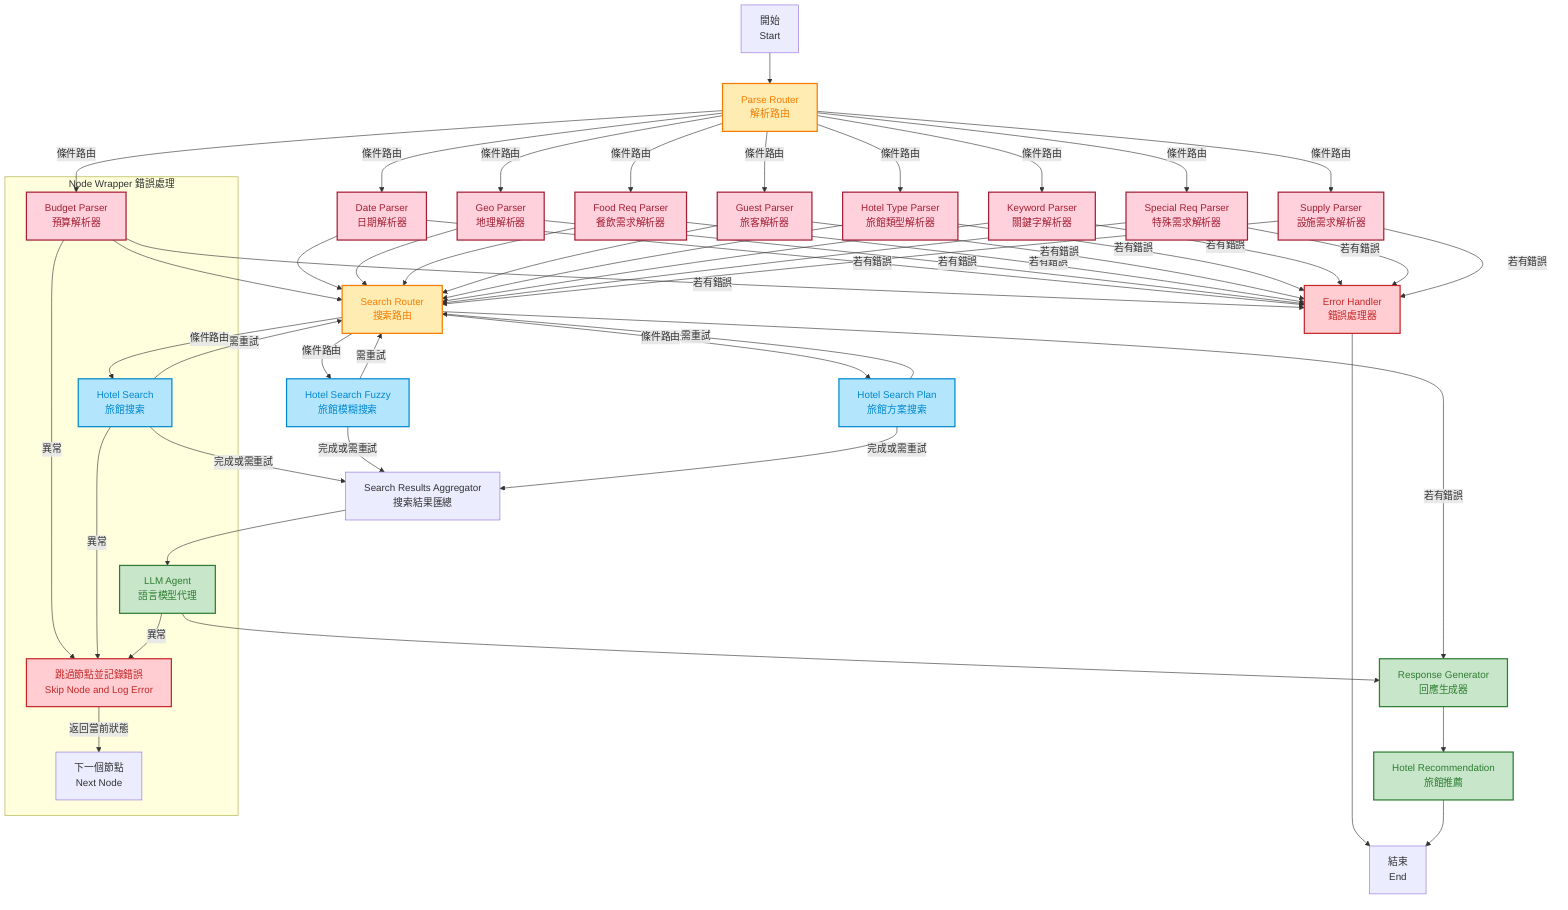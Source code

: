 graph TD
    A[開始<br>Start] --> B[Parse Router<br>解析路由]

    B -->|條件路由| C1[Budget Parser<br>預算解析器]
    B -->|條件路由| C2[Date Parser<br>日期解析器]
    B -->|條件路由| C3[Geo Parser<br>地理解析器]
    B -->|條件路由| C4[Food Req Parser<br>餐飲需求解析器]
    B -->|條件路由| C5[Guest Parser<br>旅客解析器]
    B -->|條件路由| C6[Hotel Type Parser<br>旅館類型解析器]
    B -->|條件路由| C7[Keyword Parser<br>關鍵字解析器]
    B -->|條件路由| C8[Special Req Parser<br>特殊需求解析器]
    B -->|條件路由| C9[Supply Parser<br>設施需求解析器]

    C1 --> D[Search Router<br>搜索路由]
    C2 --> D
    C3 --> D
    C4 --> D
    C5 --> D
    C6 --> D
    C7 --> D
    C8 --> D
    C9 --> D

    C1 -->|若有錯誤| E[Error Handler<br>錯誤處理器]
    C2 -->|若有錯誤| E
    C3 -->|若有錯誤| E
    C4 -->|若有錯誤| E
    C5 -->|若有錯誤| E
    C6 -->|若有錯誤| E
    C7 -->|若有錯誤| E
    C8 -->|若有錯誤| E
    C9 -->|若有錯誤| E

    D -->|條件路由| F1[Hotel Search<br>旅館搜索]
    D -->|條件路由| F2[Hotel Search Fuzzy<br>旅館模糊搜索]
    D -->|條件路由| F3[Hotel Search Plan<br>旅館方案搜索]

    F1 -->|完成或需重試| G[Search Results Aggregator<br>搜索結果匯總]
    F2 -->|完成或需重試| G
    F3 -->|完成或需重試| G

    F1 -->|需重試| D
    F2 -->|需重試| D
    F3 -->|需重試| D

    G --> H[LLM Agent<br>語言模型代理]
    H --> I[Response Generator<br>回應生成器]
    I --> J[Hotel Recommendation<br>旅館推薦]

    E --> Z[結束<br>End]
    D -->|若有錯誤| I

    subgraph Node Wrapper 錯誤處理
        C1 -->|異常| X[跳過節點並記錄錯誤<br>Skip Node and Log Error]
        F1 -->|異常| X
        H -->|異常| X
        X -->|返回當前狀態| Next[下一個節點<br>Next Node]
    end

    J --> Z

    classDef parser fill:#FFD1DC,stroke:#A31F34,stroke-width:2px,color:#A31F34;
    classDef search fill:#B3E5FC,stroke:#0288D1,stroke-width:2px,color:#0288D1;
    classDef generator fill:#C8E6C9,stroke:#2E7D32,stroke-width:2px,color:#2E7D32;
    classDef router fill:#FFECB3,stroke:#F57C00,stroke-width:2px,color:#F57C00;
    classDef error fill:#FFCDD2,stroke:#C62828,stroke-width:2px,color:#C62828;


    class C1,C2,C3,C4,C5,C6,C7,C8,C9 parser;
    class F1,F2,F3 search;
    class H,I,J generator;
    class B,D router;
    class E,X error;